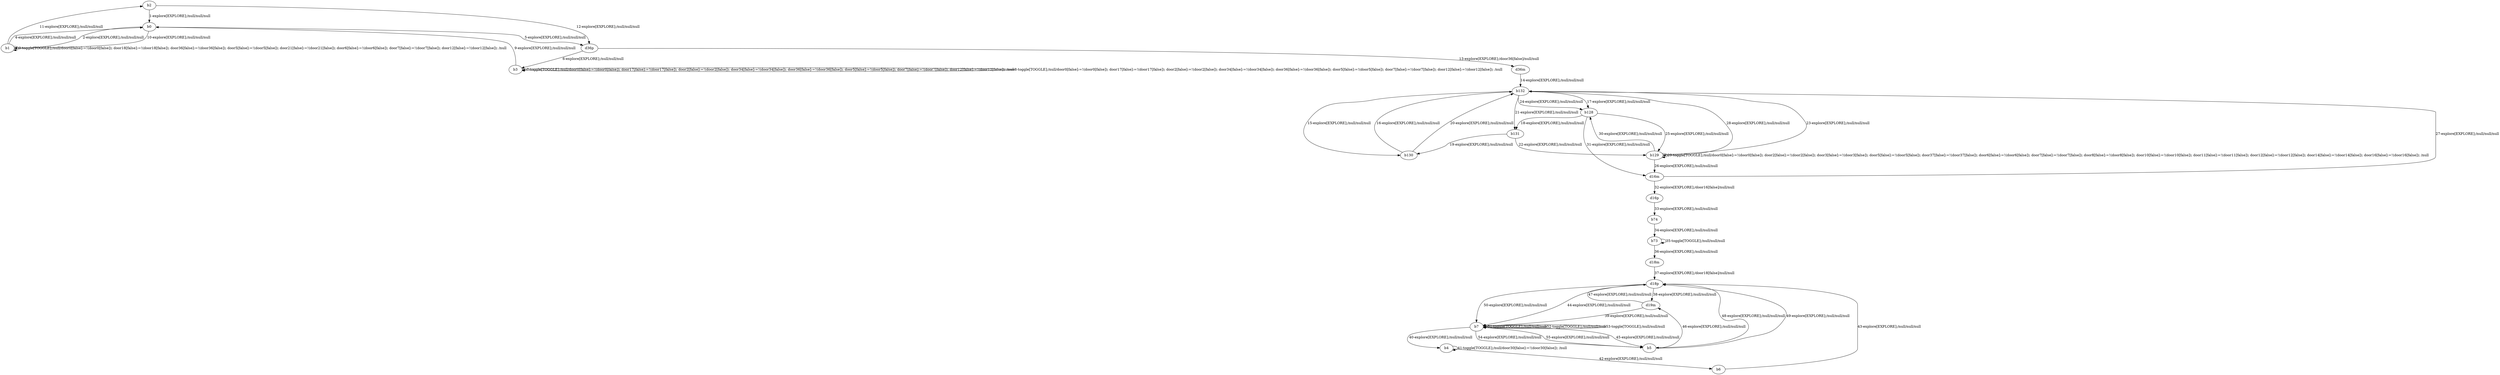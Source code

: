 # Total number of goals covered by this test: 2
# b7 --> b4
# b5 --> d18p

digraph g {
"b2" -> "b0" [label = "1-explore[EXPLORE];/null/null/null"];
"b0" -> "b1" [label = "2-explore[EXPLORE];/null/null/null"];
"b1" -> "b1" [label = "3-toggle[TOGGLE];/null/door0[false]:=!(door0[false]); door18[false]:=!(door18[false]); door36[false]:=!(door36[false]); door5[false]:=!(door5[false]); door21[false]:=!(door21[false]); door6[false]:=!(door6[false]); door7[false]:=!(door7[false]); door12[false]:=!(door12[false]); /null"];
"b1" -> "b0" [label = "4-explore[EXPLORE];/null/null/null"];
"b0" -> "d36p" [label = "5-explore[EXPLORE];/null/null/null"];
"d36p" -> "b3" [label = "6-explore[EXPLORE];/null/null/null"];
"b3" -> "b3" [label = "7-toggle[TOGGLE];/null/door0[false]:=!(door0[false]); door17[false]:=!(door17[false]); door2[false]:=!(door2[false]); door34[false]:=!(door34[false]); door36[false]:=!(door36[false]); door5[false]:=!(door5[false]); door7[false]:=!(door7[false]); door12[false]:=!(door12[false]); /null"];
"b3" -> "b3" [label = "8-toggle[TOGGLE];/null/door0[false]:=!(door0[false]); door17[false]:=!(door17[false]); door2[false]:=!(door2[false]); door34[false]:=!(door34[false]); door36[false]:=!(door36[false]); door5[false]:=!(door5[false]); door7[false]:=!(door7[false]); door12[false]:=!(door12[false]); /null"];
"b3" -> "b0" [label = "9-explore[EXPLORE];/null/null/null"];
"b0" -> "b1" [label = "10-explore[EXPLORE];/null/null/null"];
"b1" -> "b2" [label = "11-explore[EXPLORE];/null/null/null"];
"b2" -> "d36p" [label = "12-explore[EXPLORE];/null/null/null"];
"d36p" -> "d36m" [label = "13-explore[EXPLORE];/door36[false]/null/null"];
"d36m" -> "b132" [label = "14-explore[EXPLORE];/null/null/null"];
"b132" -> "b130" [label = "15-explore[EXPLORE];/null/null/null"];
"b130" -> "b132" [label = "16-explore[EXPLORE];/null/null/null"];
"b132" -> "b128" [label = "17-explore[EXPLORE];/null/null/null"];
"b128" -> "b131" [label = "18-explore[EXPLORE];/null/null/null"];
"b131" -> "b130" [label = "19-explore[EXPLORE];/null/null/null"];
"b130" -> "b132" [label = "20-explore[EXPLORE];/null/null/null"];
"b132" -> "b131" [label = "21-explore[EXPLORE];/null/null/null"];
"b131" -> "b129" [label = "22-explore[EXPLORE];/null/null/null"];
"b129" -> "b132" [label = "23-explore[EXPLORE];/null/null/null"];
"b132" -> "b128" [label = "24-explore[EXPLORE];/null/null/null"];
"b128" -> "b129" [label = "25-explore[EXPLORE];/null/null/null"];
"b129" -> "d16m" [label = "26-explore[EXPLORE];/null/null/null"];
"d16m" -> "b132" [label = "27-explore[EXPLORE];/null/null/null"];
"b132" -> "b129" [label = "28-explore[EXPLORE];/null/null/null"];
"b129" -> "b129" [label = "29-toggle[TOGGLE];/null/door0[false]:=!(door0[false]); door2[false]:=!(door2[false]); door3[false]:=!(door3[false]); door5[false]:=!(door5[false]); door37[false]:=!(door37[false]); door6[false]:=!(door6[false]); door7[false]:=!(door7[false]); door8[false]:=!(door8[false]); door10[false]:=!(door10[false]); door11[false]:=!(door11[false]); door12[false]:=!(door12[false]); door14[false]:=!(door14[false]); door16[false]:=!(door16[false]); /null"];
"b129" -> "b128" [label = "30-explore[EXPLORE];/null/null/null"];
"b128" -> "d16m" [label = "31-explore[EXPLORE];/null/null/null"];
"d16m" -> "d16p" [label = "32-explore[EXPLORE];/door16[false]/null/null"];
"d16p" -> "b74" [label = "33-explore[EXPLORE];/null/null/null"];
"b74" -> "b73" [label = "34-explore[EXPLORE];/null/null/null"];
"b73" -> "b73" [label = "35-toggle[TOGGLE];/null/null/null"];
"b73" -> "d18m" [label = "36-explore[EXPLORE];/null/null/null"];
"d18m" -> "d18p" [label = "37-explore[EXPLORE];/door18[false]/null/null"];
"d18p" -> "d19m" [label = "38-explore[EXPLORE];/null/null/null"];
"d19m" -> "b7" [label = "39-explore[EXPLORE];/null/null/null"];
"b7" -> "b4" [label = "40-explore[EXPLORE];/null/null/null"];
"b4" -> "b4" [label = "41-toggle[TOGGLE];/null/door30[false]:=!(door30[false]); /null"];
"b4" -> "b6" [label = "42-explore[EXPLORE];/null/null/null"];
"b6" -> "d18p" [label = "43-explore[EXPLORE];/null/null/null"];
"d18p" -> "b7" [label = "44-explore[EXPLORE];/null/null/null"];
"b7" -> "b5" [label = "45-explore[EXPLORE];/null/null/null"];
"b5" -> "d19m" [label = "46-explore[EXPLORE];/null/null/null"];
"d19m" -> "d18p" [label = "47-explore[EXPLORE];/null/null/null"];
"d18p" -> "b5" [label = "48-explore[EXPLORE];/null/null/null"];
"b5" -> "d18p" [label = "49-explore[EXPLORE];/null/null/null"];
"d18p" -> "b7" [label = "50-explore[EXPLORE];/null/null/null"];
"b7" -> "b7" [label = "51-toggle[TOGGLE];/null/null/null"];
"b7" -> "b7" [label = "52-toggle[TOGGLE];/null/null/null"];
"b7" -> "b7" [label = "53-toggle[TOGGLE];/null/null/null"];
"b7" -> "b5" [label = "54-explore[EXPLORE];/null/null/null"];
"b5" -> "b7" [label = "55-explore[EXPLORE];/null/null/null"];
}